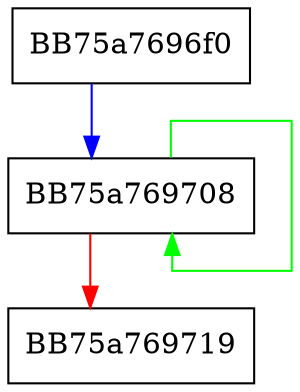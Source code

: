 digraph html_cleanup_module {
  node [shape="box"];
  graph [splines=ortho];
  BB75a7696f0 -> BB75a769708 [color="blue"];
  BB75a769708 -> BB75a769708 [color="green"];
  BB75a769708 -> BB75a769719 [color="red"];
}